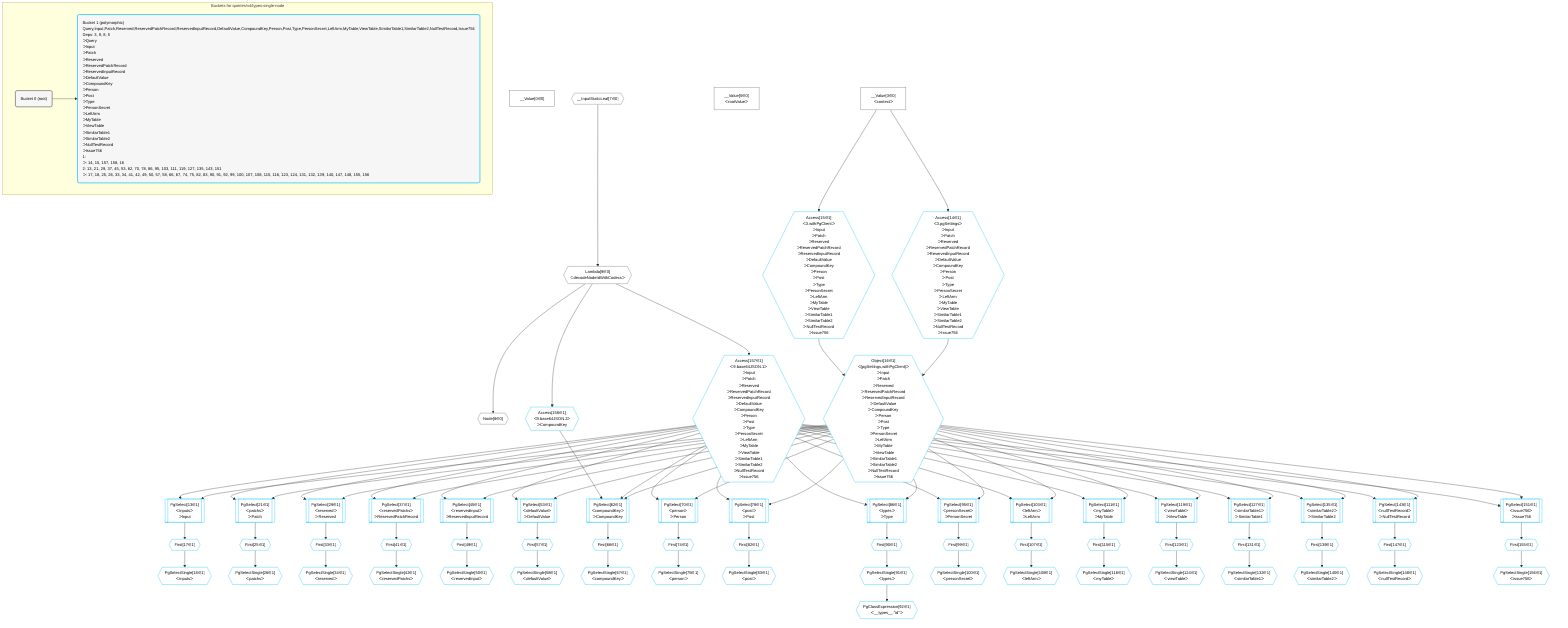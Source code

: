 %%{init: {'themeVariables': { 'fontSize': '12px'}}}%%
graph TD
    classDef path fill:#eee,stroke:#000,color:#000
    classDef plan fill:#fff,stroke-width:1px,color:#000
    classDef itemplan fill:#fff,stroke-width:2px,color:#000
    classDef unbatchedplan fill:#dff,stroke-width:1px,color:#000
    classDef sideeffectplan fill:#fcc,stroke-width:2px,color:#000
    classDef bucket fill:#f6f6f6,color:#000,stroke-width:2px,text-align:left


    %% define steps
    __Value0["__Value[0∈0]"]:::plan
    __Value3["__Value[3∈0]<br />ᐸcontextᐳ"]:::plan
    __Value5["__Value[5∈0]<br />ᐸrootValueᐳ"]:::plan
    __InputStaticLeaf7{{"__InputStaticLeaf[7∈0]"}}:::plan
    Lambda9{{"Lambda[9∈0]<br />ᐸdecodeNodeIdWithCodecsᐳ"}}:::plan
    Node8{{"Node[8∈0]"}}:::plan
    Access14{{"Access[14∈1]<br />ᐸ3.pgSettingsᐳ<br />ᐳInput<br />ᐳPatch<br />ᐳReserved<br />ᐳReservedPatchRecord<br />ᐳReservedInputRecord<br />ᐳDefaultValue<br />ᐳCompoundKey<br />ᐳPerson<br />ᐳPost<br />ᐳType<br />ᐳPersonSecret<br />ᐳLeftArm<br />ᐳMyTable<br />ᐳViewTable<br />ᐳSimilarTable1<br />ᐳSimilarTable2<br />ᐳNullTestRecord<br />ᐳIssue756"}}:::plan
    Access15{{"Access[15∈1]<br />ᐸ3.withPgClientᐳ<br />ᐳInput<br />ᐳPatch<br />ᐳReserved<br />ᐳReservedPatchRecord<br />ᐳReservedInputRecord<br />ᐳDefaultValue<br />ᐳCompoundKey<br />ᐳPerson<br />ᐳPost<br />ᐳType<br />ᐳPersonSecret<br />ᐳLeftArm<br />ᐳMyTable<br />ᐳViewTable<br />ᐳSimilarTable1<br />ᐳSimilarTable2<br />ᐳNullTestRecord<br />ᐳIssue756"}}:::plan
    Object16{{"Object[16∈1]<br />ᐸ{pgSettings,withPgClient}ᐳ<br />ᐳInput<br />ᐳPatch<br />ᐳReserved<br />ᐳReservedPatchRecord<br />ᐳReservedInputRecord<br />ᐳDefaultValue<br />ᐳCompoundKey<br />ᐳPerson<br />ᐳPost<br />ᐳType<br />ᐳPersonSecret<br />ᐳLeftArm<br />ᐳMyTable<br />ᐳViewTable<br />ᐳSimilarTable1<br />ᐳSimilarTable2<br />ᐳNullTestRecord<br />ᐳIssue756"}}:::plan
    Access157{{"Access[157∈1]<br />ᐸ9.base64JSON.1ᐳ<br />ᐳInput<br />ᐳPatch<br />ᐳReserved<br />ᐳReservedPatchRecord<br />ᐳReservedInputRecord<br />ᐳDefaultValue<br />ᐳCompoundKey<br />ᐳPerson<br />ᐳPost<br />ᐳType<br />ᐳPersonSecret<br />ᐳLeftArm<br />ᐳMyTable<br />ᐳViewTable<br />ᐳSimilarTable1<br />ᐳSimilarTable2<br />ᐳNullTestRecord<br />ᐳIssue756"}}:::plan
    PgSelect13[["PgSelect[13∈1]<br />ᐸinputsᐳ<br />ᐳInput"]]:::plan
    First17{{"First[17∈1]"}}:::plan
    PgSelectSingle18{{"PgSelectSingle[18∈1]<br />ᐸinputsᐳ"}}:::plan
    PgSelect21[["PgSelect[21∈1]<br />ᐸpatchsᐳ<br />ᐳPatch"]]:::plan
    First25{{"First[25∈1]"}}:::plan
    PgSelectSingle26{{"PgSelectSingle[26∈1]<br />ᐸpatchsᐳ"}}:::plan
    PgSelect29[["PgSelect[29∈1]<br />ᐸreservedᐳ<br />ᐳReserved"]]:::plan
    First33{{"First[33∈1]"}}:::plan
    PgSelectSingle34{{"PgSelectSingle[34∈1]<br />ᐸreservedᐳ"}}:::plan
    PgSelect37[["PgSelect[37∈1]<br />ᐸreservedPatchsᐳ<br />ᐳReservedPatchRecord"]]:::plan
    First41{{"First[41∈1]"}}:::plan
    PgSelectSingle42{{"PgSelectSingle[42∈1]<br />ᐸreservedPatchsᐳ"}}:::plan
    PgSelect45[["PgSelect[45∈1]<br />ᐸreservedInputᐳ<br />ᐳReservedInputRecord"]]:::plan
    First49{{"First[49∈1]"}}:::plan
    PgSelectSingle50{{"PgSelectSingle[50∈1]<br />ᐸreservedInputᐳ"}}:::plan
    PgSelect53[["PgSelect[53∈1]<br />ᐸdefaultValueᐳ<br />ᐳDefaultValue"]]:::plan
    First57{{"First[57∈1]"}}:::plan
    PgSelectSingle58{{"PgSelectSingle[58∈1]<br />ᐸdefaultValueᐳ"}}:::plan
    Access158{{"Access[158∈1]<br />ᐸ9.base64JSON.2ᐳ<br />ᐳCompoundKey"}}:::plan
    PgSelect62[["PgSelect[62∈1]<br />ᐸcompoundKeyᐳ<br />ᐳCompoundKey"]]:::plan
    First66{{"First[66∈1]"}}:::plan
    PgSelectSingle67{{"PgSelectSingle[67∈1]<br />ᐸcompoundKeyᐳ"}}:::plan
    PgSelect70[["PgSelect[70∈1]<br />ᐸpersonᐳ<br />ᐳPerson"]]:::plan
    First74{{"First[74∈1]"}}:::plan
    PgSelectSingle75{{"PgSelectSingle[75∈1]<br />ᐸpersonᐳ"}}:::plan
    PgSelect78[["PgSelect[78∈1]<br />ᐸpostᐳ<br />ᐳPost"]]:::plan
    First82{{"First[82∈1]"}}:::plan
    PgSelectSingle83{{"PgSelectSingle[83∈1]<br />ᐸpostᐳ"}}:::plan
    PgSelect86[["PgSelect[86∈1]<br />ᐸtypesᐳ<br />ᐳType"]]:::plan
    First90{{"First[90∈1]"}}:::plan
    PgSelectSingle91{{"PgSelectSingle[91∈1]<br />ᐸtypesᐳ"}}:::plan
    PgClassExpression92{{"PgClassExpression[92∈1]<br />ᐸ__types__.”id”ᐳ"}}:::plan
    PgSelect95[["PgSelect[95∈1]<br />ᐸpersonSecretᐳ<br />ᐳPersonSecret"]]:::plan
    First99{{"First[99∈1]"}}:::plan
    PgSelectSingle100{{"PgSelectSingle[100∈1]<br />ᐸpersonSecretᐳ"}}:::plan
    PgSelect103[["PgSelect[103∈1]<br />ᐸleftArmᐳ<br />ᐳLeftArm"]]:::plan
    First107{{"First[107∈1]"}}:::plan
    PgSelectSingle108{{"PgSelectSingle[108∈1]<br />ᐸleftArmᐳ"}}:::plan
    PgSelect111[["PgSelect[111∈1]<br />ᐸmyTableᐳ<br />ᐳMyTable"]]:::plan
    First115{{"First[115∈1]"}}:::plan
    PgSelectSingle116{{"PgSelectSingle[116∈1]<br />ᐸmyTableᐳ"}}:::plan
    PgSelect119[["PgSelect[119∈1]<br />ᐸviewTableᐳ<br />ᐳViewTable"]]:::plan
    First123{{"First[123∈1]"}}:::plan
    PgSelectSingle124{{"PgSelectSingle[124∈1]<br />ᐸviewTableᐳ"}}:::plan
    PgSelect127[["PgSelect[127∈1]<br />ᐸsimilarTable1ᐳ<br />ᐳSimilarTable1"]]:::plan
    First131{{"First[131∈1]"}}:::plan
    PgSelectSingle132{{"PgSelectSingle[132∈1]<br />ᐸsimilarTable1ᐳ"}}:::plan
    PgSelect135[["PgSelect[135∈1]<br />ᐸsimilarTable2ᐳ<br />ᐳSimilarTable2"]]:::plan
    First139{{"First[139∈1]"}}:::plan
    PgSelectSingle140{{"PgSelectSingle[140∈1]<br />ᐸsimilarTable2ᐳ"}}:::plan
    PgSelect143[["PgSelect[143∈1]<br />ᐸnullTestRecordᐳ<br />ᐳNullTestRecord"]]:::plan
    First147{{"First[147∈1]"}}:::plan
    PgSelectSingle148{{"PgSelectSingle[148∈1]<br />ᐸnullTestRecordᐳ"}}:::plan
    PgSelect151[["PgSelect[151∈1]<br />ᐸissue756ᐳ<br />ᐳIssue756"]]:::plan
    First155{{"First[155∈1]"}}:::plan
    PgSelectSingle156{{"PgSelectSingle[156∈1]<br />ᐸissue756ᐳ"}}:::plan

    %% plan dependencies
    __InputStaticLeaf7 --> Lambda9
    Lambda9 --> Node8
    __Value3 --> Access14
    __Value3 --> Access15
    Access14 & Access15 --> Object16
    Lambda9 --> Access157
    Object16 & Access157 --> PgSelect13
    PgSelect13 --> First17
    First17 --> PgSelectSingle18
    Object16 & Access157 --> PgSelect21
    PgSelect21 --> First25
    First25 --> PgSelectSingle26
    Object16 & Access157 --> PgSelect29
    PgSelect29 --> First33
    First33 --> PgSelectSingle34
    Object16 & Access157 --> PgSelect37
    PgSelect37 --> First41
    First41 --> PgSelectSingle42
    Object16 & Access157 --> PgSelect45
    PgSelect45 --> First49
    First49 --> PgSelectSingle50
    Object16 & Access157 --> PgSelect53
    PgSelect53 --> First57
    First57 --> PgSelectSingle58
    Lambda9 --> Access158
    Object16 & Access157 & Access158 --> PgSelect62
    PgSelect62 --> First66
    First66 --> PgSelectSingle67
    Object16 & Access157 --> PgSelect70
    PgSelect70 --> First74
    First74 --> PgSelectSingle75
    Object16 & Access157 --> PgSelect78
    PgSelect78 --> First82
    First82 --> PgSelectSingle83
    Object16 & Access157 --> PgSelect86
    PgSelect86 --> First90
    First90 --> PgSelectSingle91
    PgSelectSingle91 --> PgClassExpression92
    Object16 & Access157 --> PgSelect95
    PgSelect95 --> First99
    First99 --> PgSelectSingle100
    Object16 & Access157 --> PgSelect103
    PgSelect103 --> First107
    First107 --> PgSelectSingle108
    Object16 & Access157 --> PgSelect111
    PgSelect111 --> First115
    First115 --> PgSelectSingle116
    Object16 & Access157 --> PgSelect119
    PgSelect119 --> First123
    First123 --> PgSelectSingle124
    Object16 & Access157 --> PgSelect127
    PgSelect127 --> First131
    First131 --> PgSelectSingle132
    Object16 & Access157 --> PgSelect135
    PgSelect135 --> First139
    First139 --> PgSelectSingle140
    Object16 & Access157 --> PgSelect143
    PgSelect143 --> First147
    First147 --> PgSelectSingle148
    Object16 & Access157 --> PgSelect151
    PgSelect151 --> First155
    First155 --> PgSelectSingle156

    subgraph "Buckets for queries/v4/types-single-node"
    Bucket0("Bucket 0 (root)"):::bucket
    classDef bucket0 stroke:#696969
    class Bucket0,__Value0,__Value3,__Value5,__InputStaticLeaf7,Node8,Lambda9 bucket0
    Bucket1("Bucket 1 (polymorphic)<br />Query,Input,Patch,Reserved,ReservedPatchRecord,ReservedInputRecord,DefaultValue,CompoundKey,Person,Post,Type,PersonSecret,LeftArm,MyTable,ViewTable,SimilarTable1,SimilarTable2,NullTestRecord,Issue756<br />Deps: 3, 9, 8, 5<br />ᐳQuery<br />ᐳInput<br />ᐳPatch<br />ᐳReserved<br />ᐳReservedPatchRecord<br />ᐳReservedInputRecord<br />ᐳDefaultValue<br />ᐳCompoundKey<br />ᐳPerson<br />ᐳPost<br />ᐳType<br />ᐳPersonSecret<br />ᐳLeftArm<br />ᐳMyTable<br />ᐳViewTable<br />ᐳSimilarTable1<br />ᐳSimilarTable2<br />ᐳNullTestRecord<br />ᐳIssue756<br />1: <br />ᐳ: 14, 15, 157, 158, 16<br />2: 13, 21, 29, 37, 45, 53, 62, 70, 78, 86, 95, 103, 111, 119, 127, 135, 143, 151<br />ᐳ: 17, 18, 25, 26, 33, 34, 41, 42, 49, 50, 57, 58, 66, 67, 74, 75, 82, 83, 90, 91, 92, 99, 100, 107, 108, 115, 116, 123, 124, 131, 132, 139, 140, 147, 148, 155, 156"):::bucket
    classDef bucket1 stroke:#00bfff
    class Bucket1,PgSelect13,Access14,Access15,Object16,First17,PgSelectSingle18,PgSelect21,First25,PgSelectSingle26,PgSelect29,First33,PgSelectSingle34,PgSelect37,First41,PgSelectSingle42,PgSelect45,First49,PgSelectSingle50,PgSelect53,First57,PgSelectSingle58,PgSelect62,First66,PgSelectSingle67,PgSelect70,First74,PgSelectSingle75,PgSelect78,First82,PgSelectSingle83,PgSelect86,First90,PgSelectSingle91,PgClassExpression92,PgSelect95,First99,PgSelectSingle100,PgSelect103,First107,PgSelectSingle108,PgSelect111,First115,PgSelectSingle116,PgSelect119,First123,PgSelectSingle124,PgSelect127,First131,PgSelectSingle132,PgSelect135,First139,PgSelectSingle140,PgSelect143,First147,PgSelectSingle148,PgSelect151,First155,PgSelectSingle156,Access157,Access158 bucket1
    Bucket0 --> Bucket1
    end